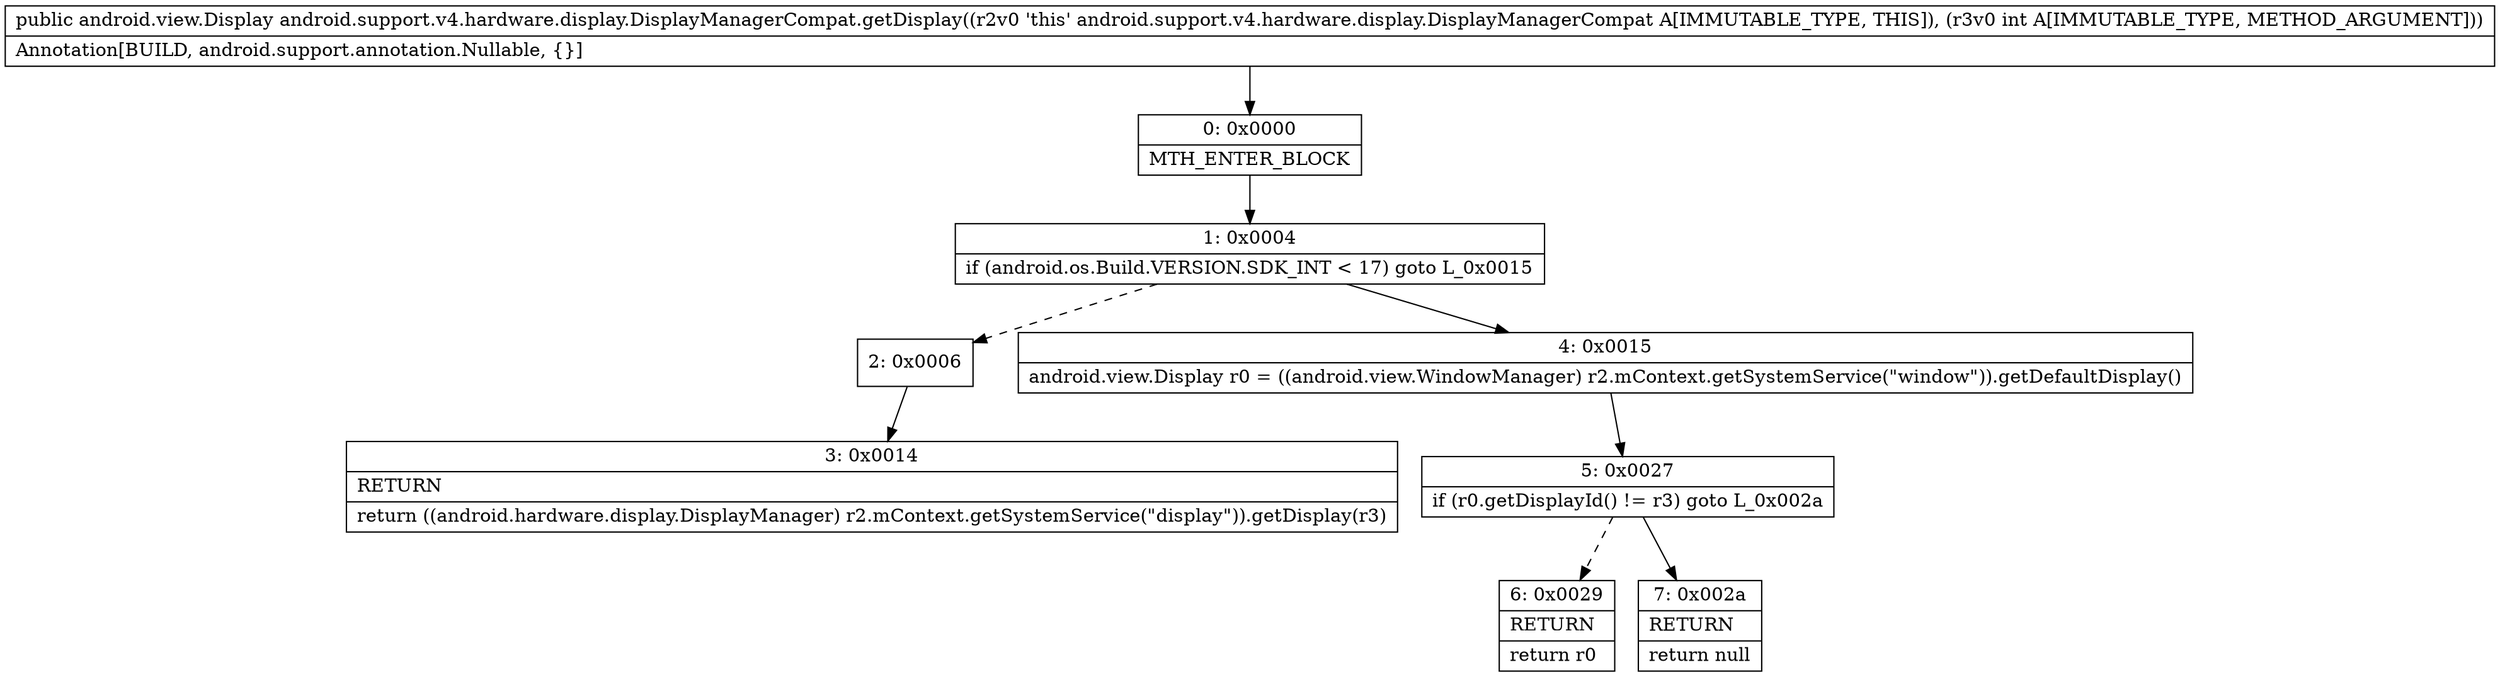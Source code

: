 digraph "CFG forandroid.support.v4.hardware.display.DisplayManagerCompat.getDisplay(I)Landroid\/view\/Display;" {
Node_0 [shape=record,label="{0\:\ 0x0000|MTH_ENTER_BLOCK\l}"];
Node_1 [shape=record,label="{1\:\ 0x0004|if (android.os.Build.VERSION.SDK_INT \< 17) goto L_0x0015\l}"];
Node_2 [shape=record,label="{2\:\ 0x0006}"];
Node_3 [shape=record,label="{3\:\ 0x0014|RETURN\l|return ((android.hardware.display.DisplayManager) r2.mContext.getSystemService(\"display\")).getDisplay(r3)\l}"];
Node_4 [shape=record,label="{4\:\ 0x0015|android.view.Display r0 = ((android.view.WindowManager) r2.mContext.getSystemService(\"window\")).getDefaultDisplay()\l}"];
Node_5 [shape=record,label="{5\:\ 0x0027|if (r0.getDisplayId() != r3) goto L_0x002a\l}"];
Node_6 [shape=record,label="{6\:\ 0x0029|RETURN\l|return r0\l}"];
Node_7 [shape=record,label="{7\:\ 0x002a|RETURN\l|return null\l}"];
MethodNode[shape=record,label="{public android.view.Display android.support.v4.hardware.display.DisplayManagerCompat.getDisplay((r2v0 'this' android.support.v4.hardware.display.DisplayManagerCompat A[IMMUTABLE_TYPE, THIS]), (r3v0 int A[IMMUTABLE_TYPE, METHOD_ARGUMENT]))  | Annotation[BUILD, android.support.annotation.Nullable, \{\}]\l}"];
MethodNode -> Node_0;
Node_0 -> Node_1;
Node_1 -> Node_2[style=dashed];
Node_1 -> Node_4;
Node_2 -> Node_3;
Node_4 -> Node_5;
Node_5 -> Node_6[style=dashed];
Node_5 -> Node_7;
}

